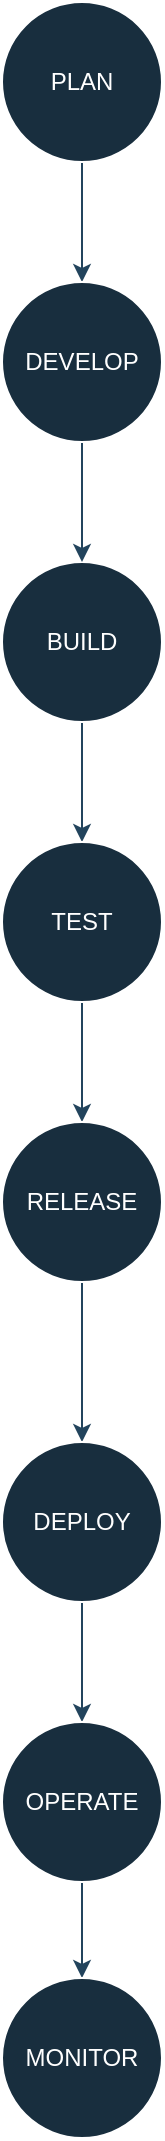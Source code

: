 <mxfile version="28.2.0">
  <diagram name="Page-1" id="Zv99Fo8_Vx5ddIXLMCGe">
    <mxGraphModel dx="2084" dy="1054" grid="1" gridSize="10" guides="1" tooltips="1" connect="1" arrows="1" fold="1" page="1" pageScale="1" pageWidth="850" pageHeight="1100" math="0" shadow="0">
      <root>
        <mxCell id="0" />
        <mxCell id="1" parent="0" />
        <mxCell id="AcZVOfWfZPiBcioGr84g-23" value="" style="edgeStyle=orthogonalEdgeStyle;rounded=0;orthogonalLoop=1;jettySize=auto;html=1;labelBackgroundColor=none;strokeColor=#23445D;fontColor=default;" edge="1" parent="1" source="AcZVOfWfZPiBcioGr84g-1" target="AcZVOfWfZPiBcioGr84g-8">
          <mxGeometry relative="1" as="geometry" />
        </mxCell>
        <mxCell id="AcZVOfWfZPiBcioGr84g-1" value="PLAN" style="ellipse;whiteSpace=wrap;html=1;aspect=fixed;labelBackgroundColor=none;fillColor=#182E3E;strokeColor=#FFFFFF;fontColor=#FFFFFF;" vertex="1" parent="1">
          <mxGeometry x="385" y="80" width="80" height="80" as="geometry" />
        </mxCell>
        <mxCell id="AcZVOfWfZPiBcioGr84g-20" value="" style="edgeStyle=orthogonalEdgeStyle;rounded=0;orthogonalLoop=1;jettySize=auto;html=1;labelBackgroundColor=none;strokeColor=#23445D;fontColor=default;" edge="1" parent="1" source="AcZVOfWfZPiBcioGr84g-2" target="AcZVOfWfZPiBcioGr84g-3">
          <mxGeometry relative="1" as="geometry" />
        </mxCell>
        <mxCell id="AcZVOfWfZPiBcioGr84g-2" value="BUILD" style="ellipse;whiteSpace=wrap;html=1;aspect=fixed;labelBackgroundColor=none;fillColor=#182E3E;strokeColor=#FFFFFF;fontColor=#FFFFFF;" vertex="1" parent="1">
          <mxGeometry x="385" y="360" width="80" height="80" as="geometry" />
        </mxCell>
        <mxCell id="AcZVOfWfZPiBcioGr84g-19" value="" style="edgeStyle=orthogonalEdgeStyle;rounded=0;orthogonalLoop=1;jettySize=auto;html=1;labelBackgroundColor=none;strokeColor=#23445D;fontColor=default;" edge="1" parent="1" source="AcZVOfWfZPiBcioGr84g-3" target="AcZVOfWfZPiBcioGr84g-4">
          <mxGeometry relative="1" as="geometry" />
        </mxCell>
        <mxCell id="AcZVOfWfZPiBcioGr84g-3" value="TEST" style="ellipse;whiteSpace=wrap;html=1;aspect=fixed;labelBackgroundColor=none;fillColor=#182E3E;strokeColor=#FFFFFF;fontColor=#FFFFFF;" vertex="1" parent="1">
          <mxGeometry x="385" y="500" width="80" height="80" as="geometry" />
        </mxCell>
        <mxCell id="AcZVOfWfZPiBcioGr84g-18" value="" style="edgeStyle=orthogonalEdgeStyle;rounded=0;orthogonalLoop=1;jettySize=auto;html=1;labelBackgroundColor=none;strokeColor=#23445D;fontColor=default;" edge="1" parent="1" source="AcZVOfWfZPiBcioGr84g-4" target="AcZVOfWfZPiBcioGr84g-5">
          <mxGeometry relative="1" as="geometry" />
        </mxCell>
        <mxCell id="AcZVOfWfZPiBcioGr84g-4" value="RELEASE" style="ellipse;whiteSpace=wrap;html=1;aspect=fixed;labelBackgroundColor=none;fillColor=#182E3E;strokeColor=#FFFFFF;fontColor=#FFFFFF;" vertex="1" parent="1">
          <mxGeometry x="385" y="640" width="80" height="80" as="geometry" />
        </mxCell>
        <mxCell id="AcZVOfWfZPiBcioGr84g-17" value="" style="edgeStyle=orthogonalEdgeStyle;rounded=0;orthogonalLoop=1;jettySize=auto;html=1;labelBackgroundColor=none;strokeColor=#23445D;fontColor=default;" edge="1" parent="1" source="AcZVOfWfZPiBcioGr84g-5" target="AcZVOfWfZPiBcioGr84g-6">
          <mxGeometry relative="1" as="geometry" />
        </mxCell>
        <mxCell id="AcZVOfWfZPiBcioGr84g-5" value="DEPLOY" style="ellipse;whiteSpace=wrap;html=1;aspect=fixed;labelBackgroundColor=none;fillColor=#182E3E;strokeColor=#FFFFFF;fontColor=#FFFFFF;" vertex="1" parent="1">
          <mxGeometry x="385" y="800" width="80" height="80" as="geometry" />
        </mxCell>
        <mxCell id="AcZVOfWfZPiBcioGr84g-16" value="" style="edgeStyle=orthogonalEdgeStyle;rounded=0;orthogonalLoop=1;jettySize=auto;html=1;labelBackgroundColor=none;strokeColor=#23445D;fontColor=default;" edge="1" parent="1" source="AcZVOfWfZPiBcioGr84g-6" target="AcZVOfWfZPiBcioGr84g-7">
          <mxGeometry relative="1" as="geometry" />
        </mxCell>
        <mxCell id="AcZVOfWfZPiBcioGr84g-6" value="OPERATE" style="ellipse;whiteSpace=wrap;html=1;aspect=fixed;labelBackgroundColor=none;fillColor=#182E3E;strokeColor=#FFFFFF;fontColor=#FFFFFF;" vertex="1" parent="1">
          <mxGeometry x="385" y="940" width="80" height="80" as="geometry" />
        </mxCell>
        <mxCell id="AcZVOfWfZPiBcioGr84g-7" value="MONITOR" style="ellipse;whiteSpace=wrap;html=1;aspect=fixed;labelBackgroundColor=none;fillColor=#182E3E;strokeColor=#FFFFFF;fontColor=#FFFFFF;" vertex="1" parent="1">
          <mxGeometry x="385" y="1068" width="80" height="80" as="geometry" />
        </mxCell>
        <mxCell id="AcZVOfWfZPiBcioGr84g-21" value="" style="edgeStyle=orthogonalEdgeStyle;rounded=0;orthogonalLoop=1;jettySize=auto;html=1;labelBackgroundColor=none;strokeColor=#23445D;fontColor=default;" edge="1" parent="1" source="AcZVOfWfZPiBcioGr84g-8" target="AcZVOfWfZPiBcioGr84g-2">
          <mxGeometry relative="1" as="geometry" />
        </mxCell>
        <mxCell id="AcZVOfWfZPiBcioGr84g-8" value="DEVELOP" style="ellipse;whiteSpace=wrap;html=1;aspect=fixed;labelBackgroundColor=none;fillColor=#182E3E;strokeColor=#FFFFFF;fontColor=#FFFFFF;" vertex="1" parent="1">
          <mxGeometry x="385" y="220" width="80" height="80" as="geometry" />
        </mxCell>
      </root>
    </mxGraphModel>
  </diagram>
</mxfile>
